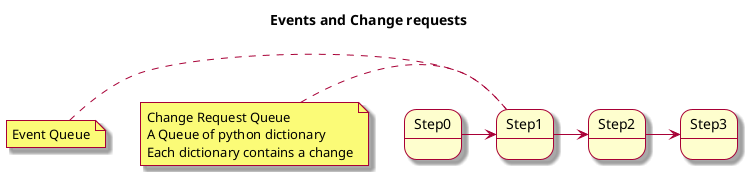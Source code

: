@startuml

skin rose

Title Events and Change requests
State Step1
State "Step2" as Step2
State Step0
State Step3


note left of Step1 : Event Queue
note left of Step1
    Change Request Queue
    A Queue of python dictionary
    Each dictionary contains a change
end note

Step1 -right-> Step2
Step0 -right-> Step1
Step2 -right-> Step3



@enduml